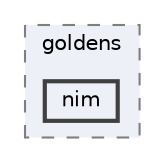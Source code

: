 digraph "flatbuffers/goldens/nim"
{
 // LATEX_PDF_SIZE
  bgcolor="transparent";
  edge [fontname=Helvetica,fontsize=10,labelfontname=Helvetica,labelfontsize=10];
  node [fontname=Helvetica,fontsize=10,shape=box,height=0.2,width=0.4];
  compound=true
  subgraph clusterdir_5f6317b9f664bc8c93949d780da8f012 {
    graph [ bgcolor="#edf0f7", pencolor="grey50", label="goldens", fontname=Helvetica,fontsize=10 style="filled,dashed", URL="dir_5f6317b9f664bc8c93949d780da8f012.html",tooltip=""]
  dir_ed6bd74918cf8a4814f7f30b37f67717 [label="nim", fillcolor="#edf0f7", color="grey25", style="filled,bold", URL="dir_ed6bd74918cf8a4814f7f30b37f67717.html",tooltip=""];
  }
}
